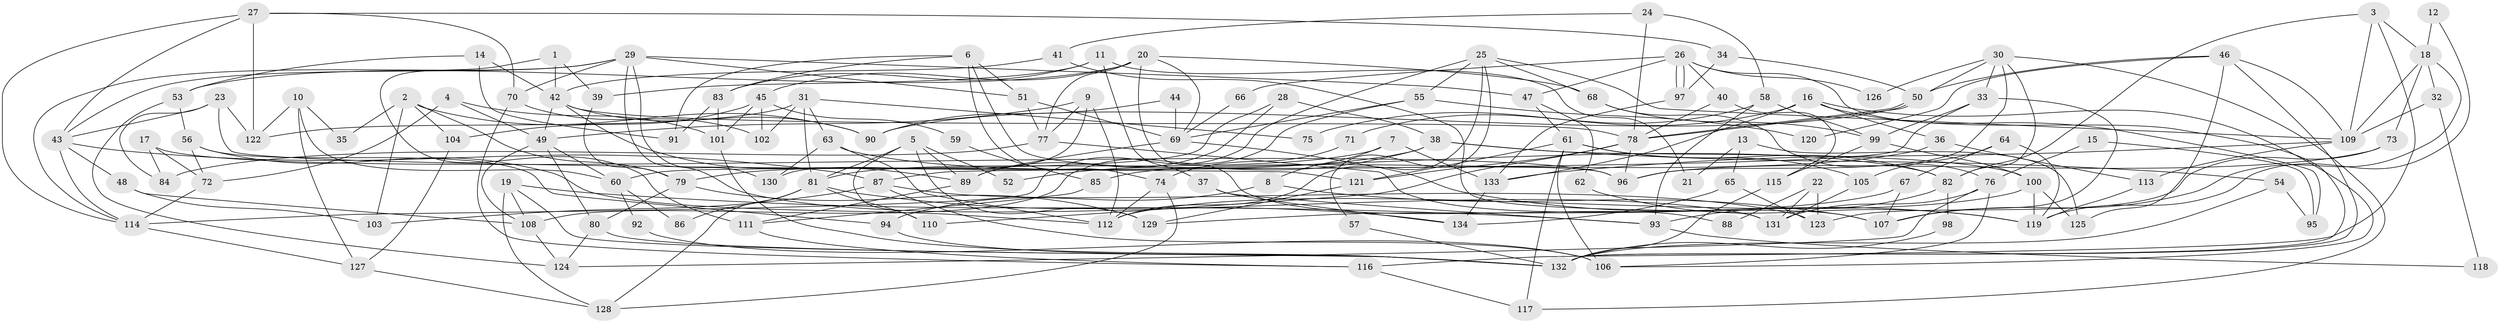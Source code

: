 // coarse degree distribution, {3: 0.24731182795698925, 5: 0.16129032258064516, 7: 0.07526881720430108, 8: 0.043010752688172046, 4: 0.20430107526881722, 6: 0.0967741935483871, 11: 0.010752688172043012, 17: 0.021505376344086023, 12: 0.010752688172043012, 10: 0.010752688172043012, 2: 0.11827956989247312}
// Generated by graph-tools (version 1.1) at 2025/18/03/04/25 18:18:44]
// undirected, 134 vertices, 268 edges
graph export_dot {
graph [start="1"]
  node [color=gray90,style=filled];
  1;
  2;
  3;
  4;
  5;
  6;
  7;
  8;
  9;
  10;
  11;
  12;
  13;
  14;
  15;
  16;
  17;
  18;
  19;
  20;
  21;
  22;
  23;
  24;
  25;
  26;
  27;
  28;
  29;
  30;
  31;
  32;
  33;
  34;
  35;
  36;
  37;
  38;
  39;
  40;
  41;
  42;
  43;
  44;
  45;
  46;
  47;
  48;
  49;
  50;
  51;
  52;
  53;
  54;
  55;
  56;
  57;
  58;
  59;
  60;
  61;
  62;
  63;
  64;
  65;
  66;
  67;
  68;
  69;
  70;
  71;
  72;
  73;
  74;
  75;
  76;
  77;
  78;
  79;
  80;
  81;
  82;
  83;
  84;
  85;
  86;
  87;
  88;
  89;
  90;
  91;
  92;
  93;
  94;
  95;
  96;
  97;
  98;
  99;
  100;
  101;
  102;
  103;
  104;
  105;
  106;
  107;
  108;
  109;
  110;
  111;
  112;
  113;
  114;
  115;
  116;
  117;
  118;
  119;
  120;
  121;
  122;
  123;
  124;
  125;
  126;
  127;
  128;
  129;
  130;
  131;
  132;
  133;
  134;
  1 -- 111;
  1 -- 42;
  1 -- 39;
  2 -- 79;
  2 -- 104;
  2 -- 35;
  2 -- 90;
  2 -- 103;
  3 -- 109;
  3 -- 18;
  3 -- 82;
  3 -- 116;
  4 -- 101;
  4 -- 72;
  4 -- 49;
  5 -- 89;
  5 -- 110;
  5 -- 52;
  5 -- 81;
  5 -- 129;
  6 -- 96;
  6 -- 83;
  6 -- 51;
  6 -- 74;
  6 -- 91;
  7 -- 8;
  7 -- 81;
  7 -- 133;
  8 -- 94;
  8 -- 107;
  9 -- 49;
  9 -- 112;
  9 -- 77;
  9 -- 130;
  10 -- 127;
  10 -- 60;
  10 -- 35;
  10 -- 122;
  11 -- 37;
  11 -- 39;
  11 -- 21;
  11 -- 83;
  12 -- 119;
  12 -- 18;
  13 -- 65;
  13 -- 125;
  13 -- 21;
  14 -- 42;
  14 -- 91;
  14 -- 53;
  15 -- 95;
  15 -- 76;
  16 -- 106;
  16 -- 133;
  16 -- 36;
  16 -- 75;
  16 -- 95;
  17 -- 84;
  17 -- 72;
  17 -- 96;
  18 -- 109;
  18 -- 107;
  18 -- 32;
  18 -- 73;
  19 -- 132;
  19 -- 108;
  19 -- 93;
  19 -- 128;
  20 -- 68;
  20 -- 77;
  20 -- 45;
  20 -- 53;
  20 -- 69;
  20 -- 88;
  22 -- 123;
  22 -- 131;
  22 -- 88;
  23 -- 122;
  23 -- 121;
  23 -- 43;
  23 -- 84;
  24 -- 78;
  24 -- 58;
  24 -- 41;
  25 -- 112;
  25 -- 55;
  25 -- 57;
  25 -- 68;
  25 -- 109;
  25 -- 114;
  26 -- 97;
  26 -- 97;
  26 -- 47;
  26 -- 40;
  26 -- 66;
  26 -- 126;
  26 -- 132;
  27 -- 114;
  27 -- 43;
  27 -- 34;
  27 -- 70;
  27 -- 122;
  28 -- 38;
  28 -- 89;
  28 -- 60;
  29 -- 70;
  29 -- 114;
  29 -- 43;
  29 -- 47;
  29 -- 51;
  29 -- 130;
  29 -- 131;
  30 -- 50;
  30 -- 33;
  30 -- 82;
  30 -- 96;
  30 -- 117;
  30 -- 126;
  31 -- 122;
  31 -- 63;
  31 -- 75;
  31 -- 81;
  31 -- 102;
  32 -- 109;
  32 -- 118;
  33 -- 107;
  33 -- 87;
  33 -- 99;
  34 -- 97;
  34 -- 50;
  36 -- 113;
  36 -- 85;
  37 -- 93;
  37 -- 134;
  38 -- 79;
  38 -- 100;
  38 -- 52;
  38 -- 54;
  39 -- 79;
  40 -- 78;
  40 -- 115;
  41 -- 42;
  41 -- 131;
  42 -- 78;
  42 -- 90;
  42 -- 49;
  42 -- 89;
  43 -- 48;
  43 -- 87;
  43 -- 114;
  44 -- 90;
  44 -- 69;
  45 -- 102;
  45 -- 59;
  45 -- 101;
  45 -- 104;
  46 -- 50;
  46 -- 132;
  46 -- 109;
  46 -- 120;
  46 -- 125;
  47 -- 61;
  47 -- 62;
  48 -- 108;
  48 -- 103;
  49 -- 60;
  49 -- 80;
  49 -- 108;
  50 -- 78;
  50 -- 78;
  50 -- 90;
  51 -- 69;
  51 -- 77;
  53 -- 56;
  53 -- 124;
  54 -- 132;
  54 -- 95;
  55 -- 108;
  55 -- 69;
  55 -- 120;
  56 -- 112;
  56 -- 72;
  56 -- 94;
  57 -- 132;
  58 -- 99;
  58 -- 93;
  58 -- 71;
  59 -- 85;
  60 -- 86;
  60 -- 92;
  61 -- 82;
  61 -- 106;
  61 -- 105;
  61 -- 117;
  61 -- 121;
  62 -- 119;
  63 -- 130;
  63 -- 82;
  63 -- 112;
  64 -- 119;
  64 -- 105;
  64 -- 67;
  65 -- 134;
  65 -- 123;
  66 -- 69;
  67 -- 129;
  67 -- 107;
  68 -- 99;
  68 -- 76;
  69 -- 89;
  69 -- 119;
  70 -- 116;
  70 -- 102;
  71 -- 74;
  72 -- 114;
  73 -- 96;
  73 -- 123;
  74 -- 128;
  74 -- 112;
  76 -- 131;
  76 -- 106;
  76 -- 124;
  77 -- 84;
  77 -- 107;
  78 -- 96;
  78 -- 110;
  78 -- 121;
  79 -- 129;
  79 -- 80;
  80 -- 124;
  80 -- 132;
  81 -- 86;
  81 -- 110;
  81 -- 128;
  81 -- 134;
  82 -- 93;
  82 -- 98;
  83 -- 101;
  83 -- 91;
  85 -- 111;
  87 -- 103;
  87 -- 106;
  87 -- 123;
  89 -- 111;
  92 -- 106;
  93 -- 118;
  94 -- 132;
  97 -- 133;
  98 -- 132;
  99 -- 115;
  99 -- 100;
  100 -- 112;
  100 -- 119;
  100 -- 125;
  101 -- 132;
  104 -- 127;
  105 -- 131;
  108 -- 124;
  109 -- 113;
  109 -- 133;
  111 -- 116;
  113 -- 119;
  114 -- 127;
  115 -- 132;
  116 -- 117;
  121 -- 129;
  127 -- 128;
  133 -- 134;
}
